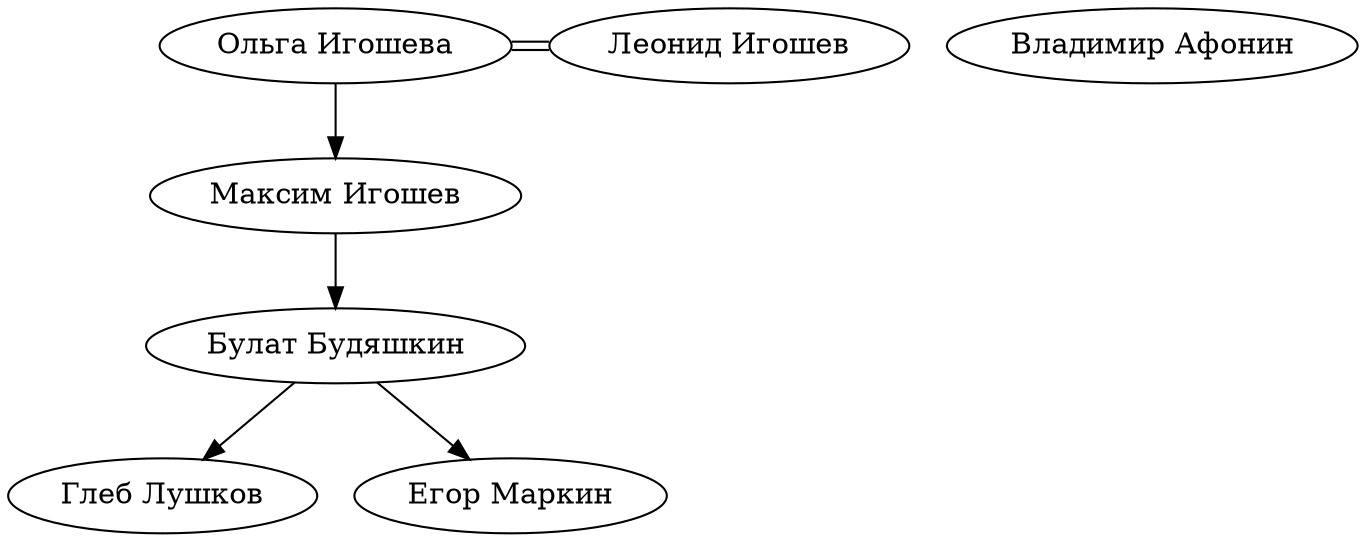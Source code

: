 digraph {
	1 [label="Максим Игошев"]
	1 -> 2
	2 [label="Булат Будяшкин"]
	2 -> 3
	{
		rank=same
		3 [label="Глеб Лушков"]
		4 [label="Егор Маркин"]
	}
	5 [label="Ольга Игошева"]
	5 -> 1
	{
		rank=same
		6 [label="Владимир Афонин"]
		5 [label="Ольга Игошева"]
	}
	{
		rank=same
		5 [label="Ольга Игошева"]
		7 [label="Леонид Игошев"]
	}
	5 -> 7 [arrowhead=none color="black:invis:black"]
	2 [label="Булат Будяшкин"]
	2 -> 4
}
